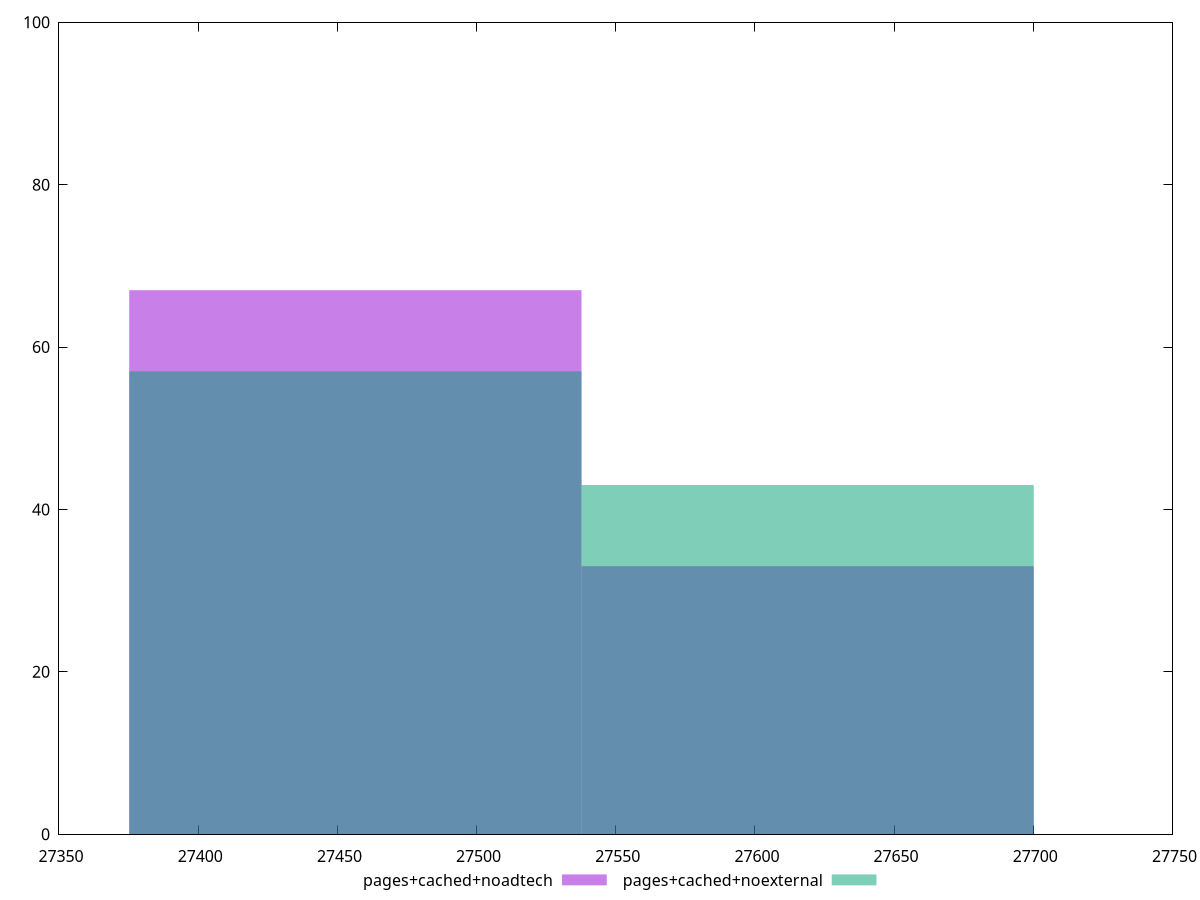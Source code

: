 reset
set terminal svg size 640, 500 enhanced background rgb 'white'
set output "reprap/uses-webp-images/comparison/histogram/4_vs_5.svg"

$pagesCachedNoadtech <<EOF
27618.9233036502 33
27456.459048922847 67
EOF

$pagesCachedNoexternal <<EOF
27618.9233036502 43
27456.459048922847 57
EOF

set key outside below
set boxwidth 162.46425472735413
set yrange [0:100]
set style fill transparent solid 0.5 noborder

plot \
  $pagesCachedNoadtech title "pages+cached+noadtech" with boxes, \
  $pagesCachedNoexternal title "pages+cached+noexternal" with boxes, \


reset